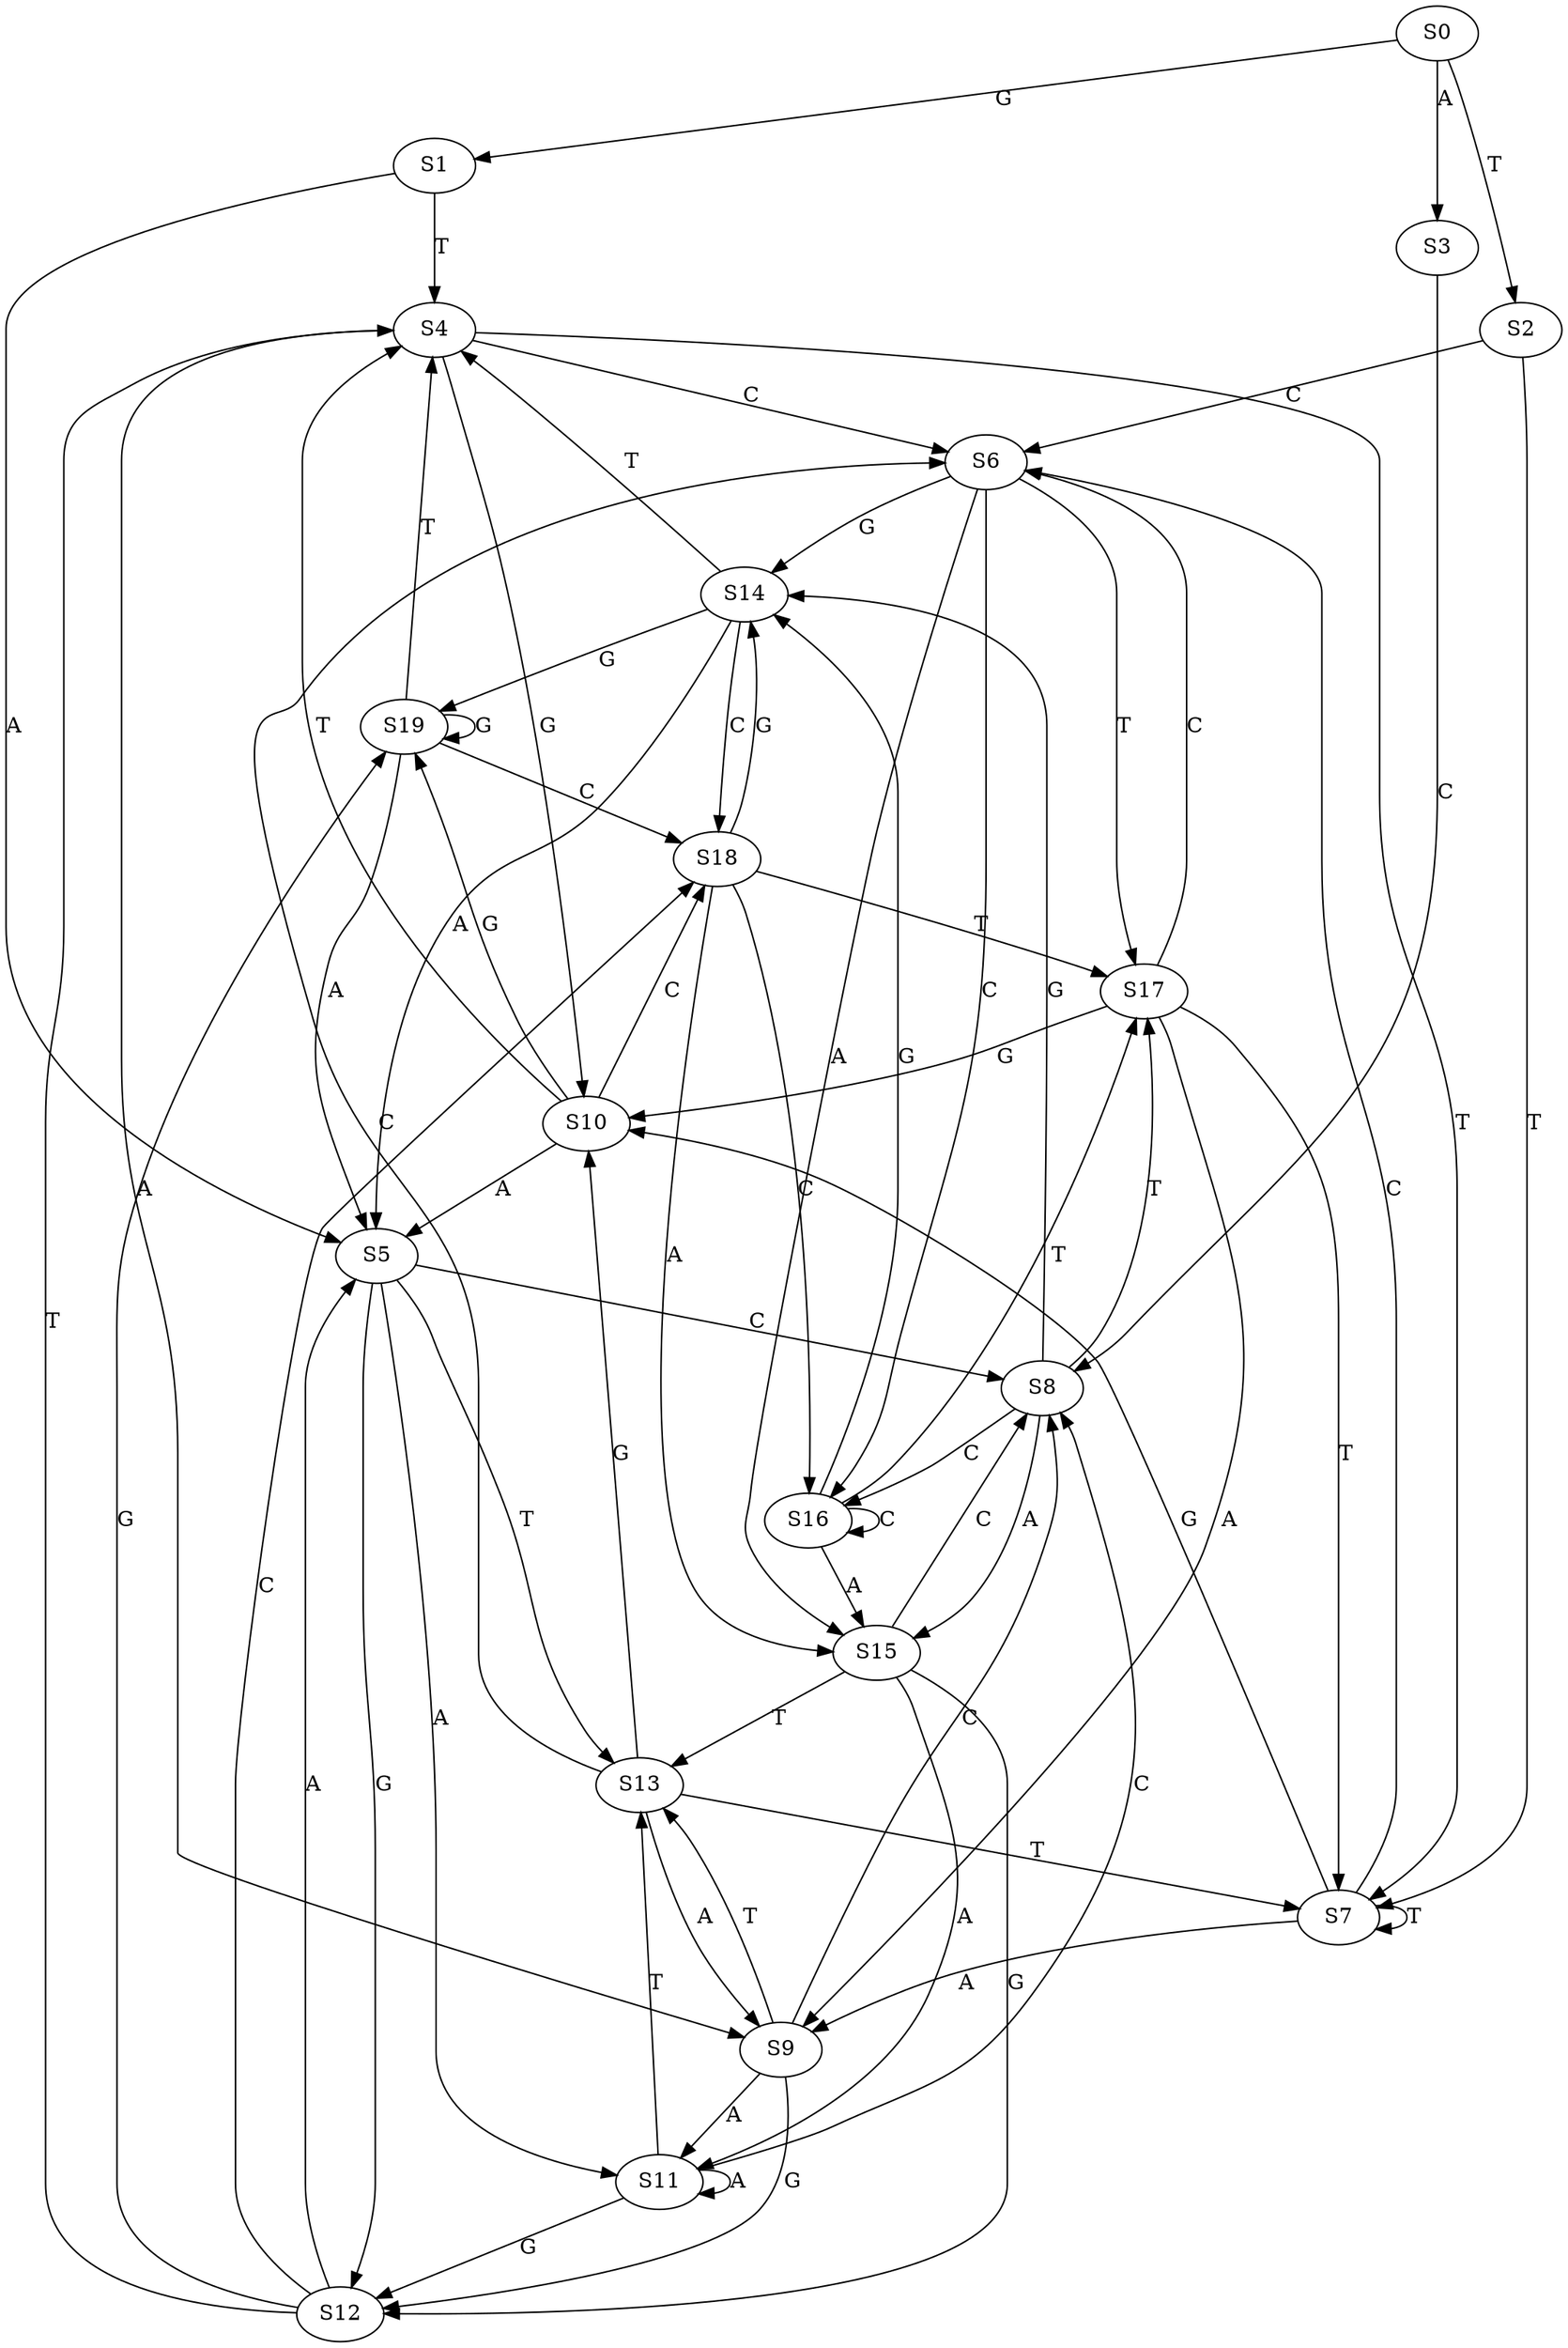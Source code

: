 strict digraph  {
	S0 -> S1 [ label = G ];
	S0 -> S2 [ label = T ];
	S0 -> S3 [ label = A ];
	S1 -> S4 [ label = T ];
	S1 -> S5 [ label = A ];
	S2 -> S6 [ label = C ];
	S2 -> S7 [ label = T ];
	S3 -> S8 [ label = C ];
	S4 -> S9 [ label = A ];
	S4 -> S6 [ label = C ];
	S4 -> S7 [ label = T ];
	S4 -> S10 [ label = G ];
	S5 -> S11 [ label = A ];
	S5 -> S8 [ label = C ];
	S5 -> S12 [ label = G ];
	S5 -> S13 [ label = T ];
	S6 -> S14 [ label = G ];
	S6 -> S15 [ label = A ];
	S6 -> S16 [ label = C ];
	S6 -> S17 [ label = T ];
	S7 -> S9 [ label = A ];
	S7 -> S6 [ label = C ];
	S7 -> S7 [ label = T ];
	S7 -> S10 [ label = G ];
	S8 -> S16 [ label = C ];
	S8 -> S15 [ label = A ];
	S8 -> S17 [ label = T ];
	S8 -> S14 [ label = G ];
	S9 -> S12 [ label = G ];
	S9 -> S8 [ label = C ];
	S9 -> S11 [ label = A ];
	S9 -> S13 [ label = T ];
	S10 -> S18 [ label = C ];
	S10 -> S19 [ label = G ];
	S10 -> S4 [ label = T ];
	S10 -> S5 [ label = A ];
	S11 -> S8 [ label = C ];
	S11 -> S11 [ label = A ];
	S11 -> S13 [ label = T ];
	S11 -> S12 [ label = G ];
	S12 -> S5 [ label = A ];
	S12 -> S19 [ label = G ];
	S12 -> S4 [ label = T ];
	S12 -> S18 [ label = C ];
	S13 -> S6 [ label = C ];
	S13 -> S9 [ label = A ];
	S13 -> S7 [ label = T ];
	S13 -> S10 [ label = G ];
	S14 -> S18 [ label = C ];
	S14 -> S5 [ label = A ];
	S14 -> S4 [ label = T ];
	S14 -> S19 [ label = G ];
	S15 -> S12 [ label = G ];
	S15 -> S13 [ label = T ];
	S15 -> S11 [ label = A ];
	S15 -> S8 [ label = C ];
	S16 -> S14 [ label = G ];
	S16 -> S17 [ label = T ];
	S16 -> S15 [ label = A ];
	S16 -> S16 [ label = C ];
	S17 -> S7 [ label = T ];
	S17 -> S10 [ label = G ];
	S17 -> S9 [ label = A ];
	S17 -> S6 [ label = C ];
	S18 -> S17 [ label = T ];
	S18 -> S16 [ label = C ];
	S18 -> S15 [ label = A ];
	S18 -> S14 [ label = G ];
	S19 -> S18 [ label = C ];
	S19 -> S19 [ label = G ];
	S19 -> S4 [ label = T ];
	S19 -> S5 [ label = A ];
}

